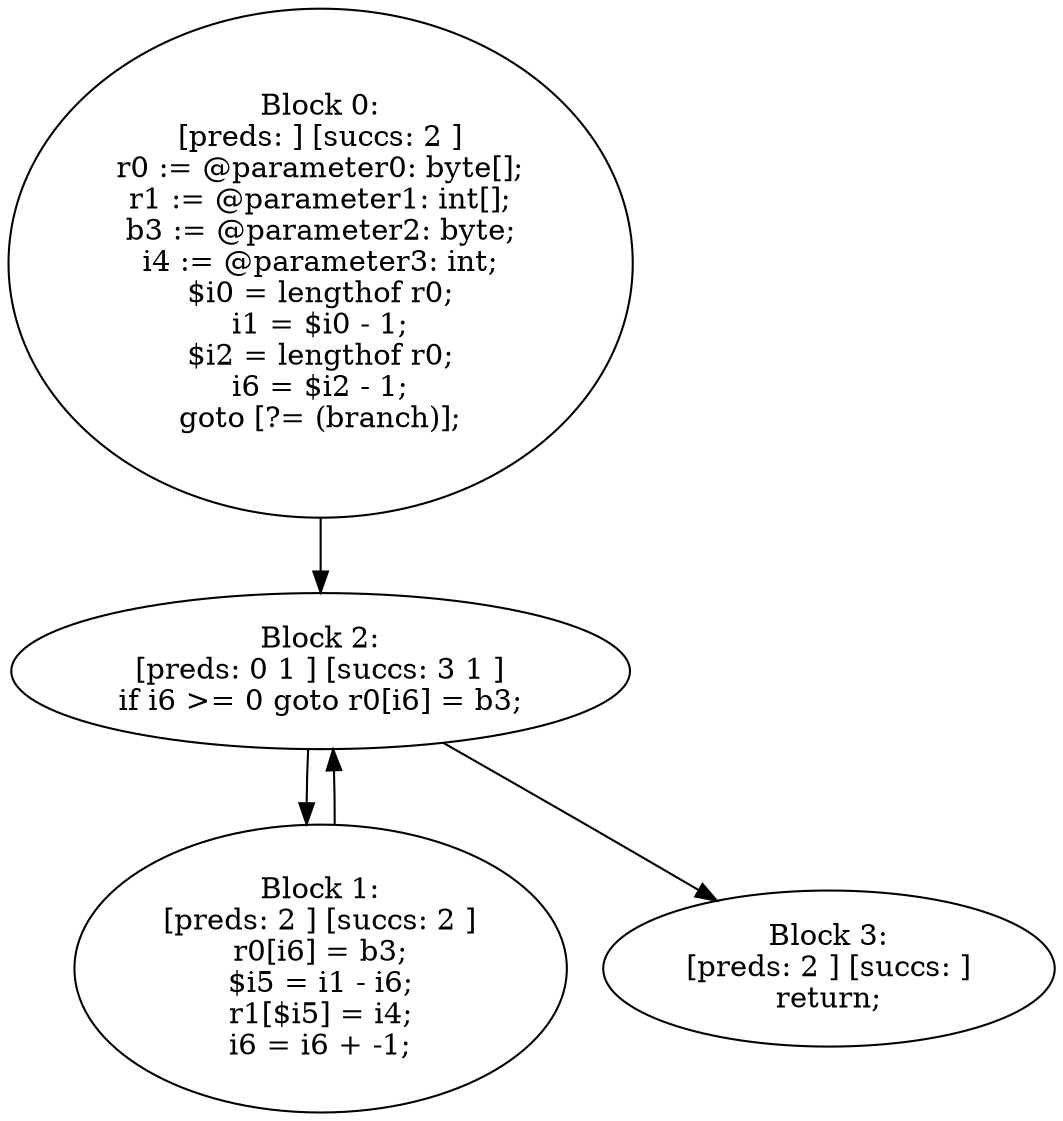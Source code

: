 digraph "unitGraph" {
    "Block 0:
[preds: ] [succs: 2 ]
r0 := @parameter0: byte[];
r1 := @parameter1: int[];
b3 := @parameter2: byte;
i4 := @parameter3: int;
$i0 = lengthof r0;
i1 = $i0 - 1;
$i2 = lengthof r0;
i6 = $i2 - 1;
goto [?= (branch)];
"
    "Block 1:
[preds: 2 ] [succs: 2 ]
r0[i6] = b3;
$i5 = i1 - i6;
r1[$i5] = i4;
i6 = i6 + -1;
"
    "Block 2:
[preds: 0 1 ] [succs: 3 1 ]
if i6 >= 0 goto r0[i6] = b3;
"
    "Block 3:
[preds: 2 ] [succs: ]
return;
"
    "Block 0:
[preds: ] [succs: 2 ]
r0 := @parameter0: byte[];
r1 := @parameter1: int[];
b3 := @parameter2: byte;
i4 := @parameter3: int;
$i0 = lengthof r0;
i1 = $i0 - 1;
$i2 = lengthof r0;
i6 = $i2 - 1;
goto [?= (branch)];
"->"Block 2:
[preds: 0 1 ] [succs: 3 1 ]
if i6 >= 0 goto r0[i6] = b3;
";
    "Block 1:
[preds: 2 ] [succs: 2 ]
r0[i6] = b3;
$i5 = i1 - i6;
r1[$i5] = i4;
i6 = i6 + -1;
"->"Block 2:
[preds: 0 1 ] [succs: 3 1 ]
if i6 >= 0 goto r0[i6] = b3;
";
    "Block 2:
[preds: 0 1 ] [succs: 3 1 ]
if i6 >= 0 goto r0[i6] = b3;
"->"Block 3:
[preds: 2 ] [succs: ]
return;
";
    "Block 2:
[preds: 0 1 ] [succs: 3 1 ]
if i6 >= 0 goto r0[i6] = b3;
"->"Block 1:
[preds: 2 ] [succs: 2 ]
r0[i6] = b3;
$i5 = i1 - i6;
r1[$i5] = i4;
i6 = i6 + -1;
";
}
